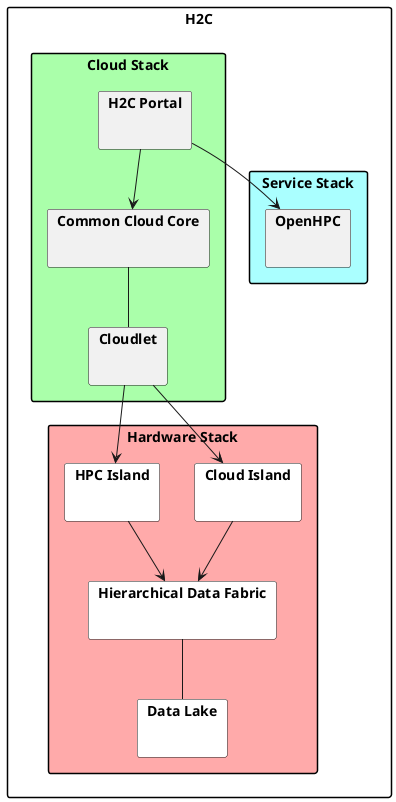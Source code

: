 @startuml

skinparam packageStyle rect

package H2C {
    package "Service Stack" as SS #aaffff {
      package "OpenHPC" as OHPC { }
    }
    package "Cloud Stack" as CS #aaffaa {
      package "H2C Portal" as HP { }
      package "Common Cloud Core" as C3 { }
      package Cloudlet { }
      C3 == Cloudlet
    }
    package "Hardware Stack" as HS #ffaaaa {
      package "Cloud Island" as HCI #ffffff { }
      package "HPC Island" as HHI #ffffff { }
      package "Hierarchical Data Fabric" as HDF #ffffff { }
      package "Data Lake" as HDL #ffffff { }
      HCI --> HDF
      HHI --> HDF
      HDF == HDL
    }
}

Cloudlet --> HCI
Cloudlet --> HHI
HP --> C3
HP --> OHPC

@enduml
